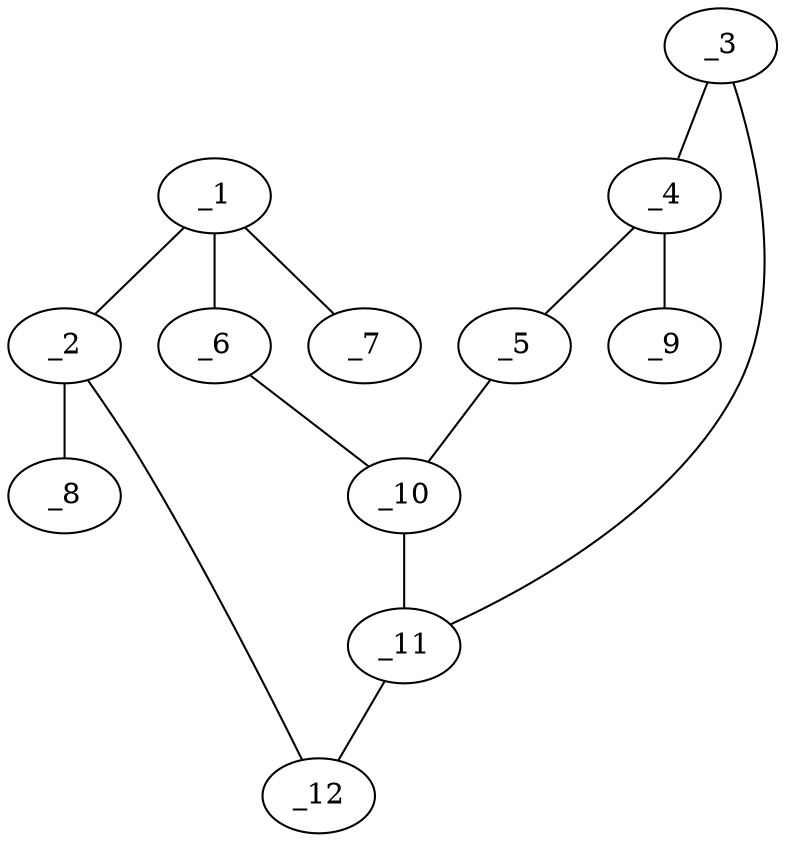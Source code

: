 graph molid634581 {
	_1	 [charge=0,
		chem=1,
		symbol="C  ",
		x="2.866",
		y="-0.5"];
	_2	 [charge=0,
		chem=1,
		symbol="C  ",
		x="2.866",
		y="0.5"];
	_1 -- _2	 [valence=1];
	_6	 [charge=0,
		chem=1,
		symbol="C  ",
		x="3.7321",
		y="-1"];
	_1 -- _6	 [valence=2];
	_7	 [charge=0,
		chem=22,
		symbol="F  ",
		x=2,
		y="-1"];
	_1 -- _7	 [valence=1];
	_8	 [charge=0,
		chem=4,
		symbol="N  ",
		x=2,
		y=1];
	_2 -- _8	 [valence=1];
	_12	 [charge=0,
		chem=1,
		symbol="C  ",
		x="3.7321",
		y=1];
	_2 -- _12	 [valence=2];
	_3	 [charge=0,
		chem=4,
		symbol="N  ",
		x="5.5491",
		y="0.809"];
	_4	 [charge=0,
		chem=1,
		symbol="C  ",
		x="6.1369",
		y=0];
	_3 -- _4	 [valence=2];
	_11	 [charge=0,
		chem=1,
		symbol="C  ",
		x="4.5981",
		y="0.5"];
	_3 -- _11	 [valence=1];
	_5	 [charge=0,
		chem=4,
		symbol="N  ",
		x="5.5491",
		y="-0.809"];
	_4 -- _5	 [valence=1];
	_9	 [charge=0,
		chem=1,
		symbol="C  ",
		x="7.1369",
		y=0];
	_4 -- _9	 [valence=1];
	_10	 [charge=0,
		chem=1,
		symbol="C  ",
		x="4.5981",
		y="-0.5"];
	_5 -- _10	 [valence=1];
	_6 -- _10	 [valence=1];
	_10 -- _11	 [valence=2];
	_11 -- _12	 [valence=1];
}
